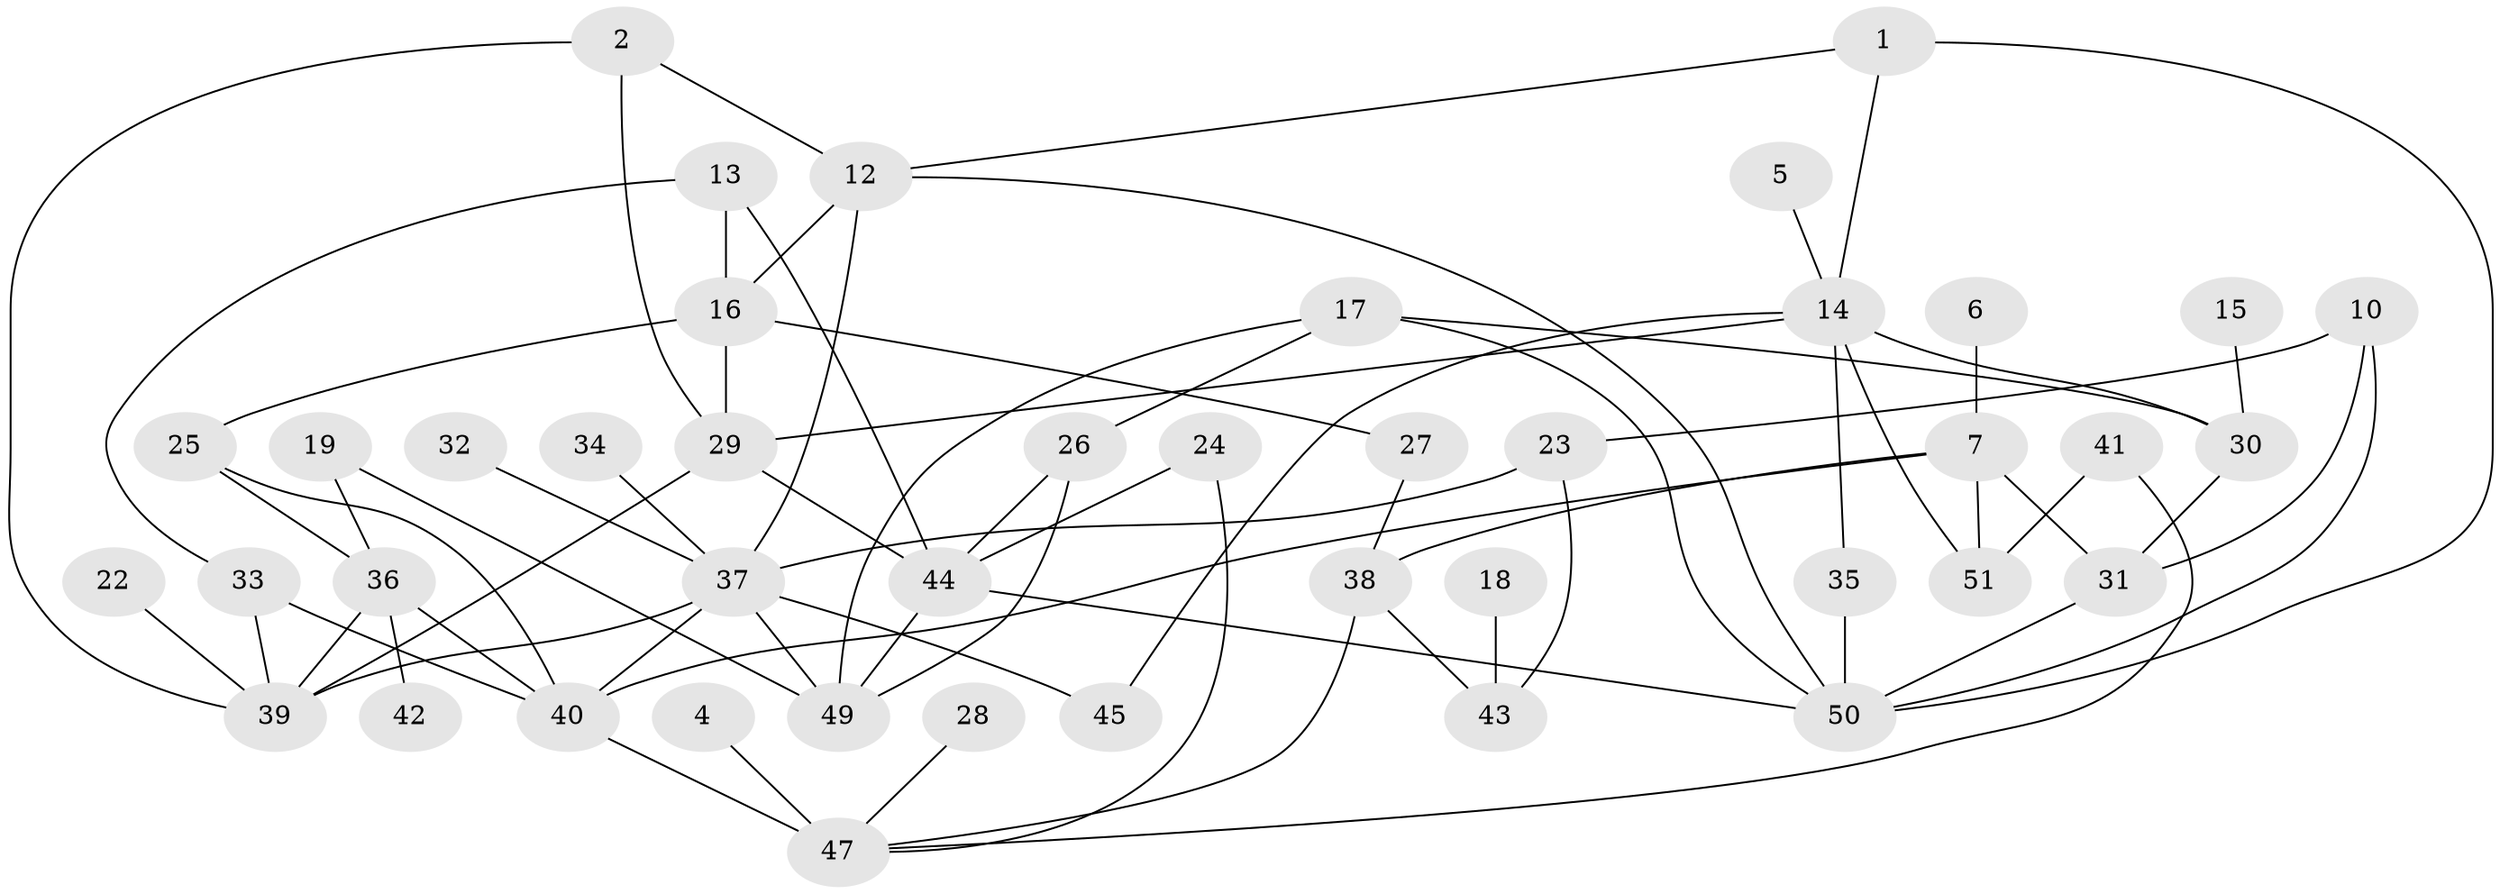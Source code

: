 // original degree distribution, {1: 0.19801980198019803, 2: 0.21782178217821782, 4: 0.15841584158415842, 5: 0.0891089108910891, 3: 0.2871287128712871, 0: 0.04950495049504951}
// Generated by graph-tools (version 1.1) at 2025/49/03/09/25 03:49:05]
// undirected, 43 vertices, 72 edges
graph export_dot {
graph [start="1"]
  node [color=gray90,style=filled];
  1;
  2;
  4;
  5;
  6;
  7;
  10;
  12;
  13;
  14;
  15;
  16;
  17;
  18;
  19;
  22;
  23;
  24;
  25;
  26;
  27;
  28;
  29;
  30;
  31;
  32;
  33;
  34;
  35;
  36;
  37;
  38;
  39;
  40;
  41;
  42;
  43;
  44;
  45;
  47;
  49;
  50;
  51;
  1 -- 12 [weight=1.0];
  1 -- 14 [weight=1.0];
  1 -- 50 [weight=1.0];
  2 -- 12 [weight=1.0];
  2 -- 29 [weight=1.0];
  2 -- 39 [weight=1.0];
  4 -- 47 [weight=1.0];
  5 -- 14 [weight=1.0];
  6 -- 7 [weight=1.0];
  7 -- 31 [weight=1.0];
  7 -- 38 [weight=1.0];
  7 -- 40 [weight=1.0];
  7 -- 51 [weight=1.0];
  10 -- 23 [weight=1.0];
  10 -- 31 [weight=1.0];
  10 -- 50 [weight=1.0];
  12 -- 16 [weight=1.0];
  12 -- 37 [weight=1.0];
  12 -- 50 [weight=1.0];
  13 -- 16 [weight=1.0];
  13 -- 33 [weight=1.0];
  13 -- 44 [weight=1.0];
  14 -- 29 [weight=1.0];
  14 -- 30 [weight=1.0];
  14 -- 35 [weight=1.0];
  14 -- 45 [weight=1.0];
  14 -- 51 [weight=1.0];
  15 -- 30 [weight=1.0];
  16 -- 25 [weight=1.0];
  16 -- 27 [weight=1.0];
  16 -- 29 [weight=1.0];
  17 -- 26 [weight=1.0];
  17 -- 30 [weight=1.0];
  17 -- 49 [weight=1.0];
  17 -- 50 [weight=1.0];
  18 -- 43 [weight=1.0];
  19 -- 36 [weight=1.0];
  19 -- 49 [weight=1.0];
  22 -- 39 [weight=1.0];
  23 -- 37 [weight=1.0];
  23 -- 43 [weight=1.0];
  24 -- 44 [weight=1.0];
  24 -- 47 [weight=1.0];
  25 -- 36 [weight=1.0];
  25 -- 40 [weight=1.0];
  26 -- 44 [weight=1.0];
  26 -- 49 [weight=1.0];
  27 -- 38 [weight=1.0];
  28 -- 47 [weight=1.0];
  29 -- 39 [weight=1.0];
  29 -- 44 [weight=1.0];
  30 -- 31 [weight=1.0];
  31 -- 50 [weight=1.0];
  32 -- 37 [weight=1.0];
  33 -- 39 [weight=1.0];
  33 -- 40 [weight=1.0];
  34 -- 37 [weight=1.0];
  35 -- 50 [weight=1.0];
  36 -- 39 [weight=2.0];
  36 -- 40 [weight=1.0];
  36 -- 42 [weight=1.0];
  37 -- 39 [weight=1.0];
  37 -- 40 [weight=1.0];
  37 -- 45 [weight=1.0];
  37 -- 49 [weight=2.0];
  38 -- 43 [weight=1.0];
  38 -- 47 [weight=1.0];
  40 -- 47 [weight=3.0];
  41 -- 47 [weight=1.0];
  41 -- 51 [weight=1.0];
  44 -- 49 [weight=1.0];
  44 -- 50 [weight=1.0];
}
